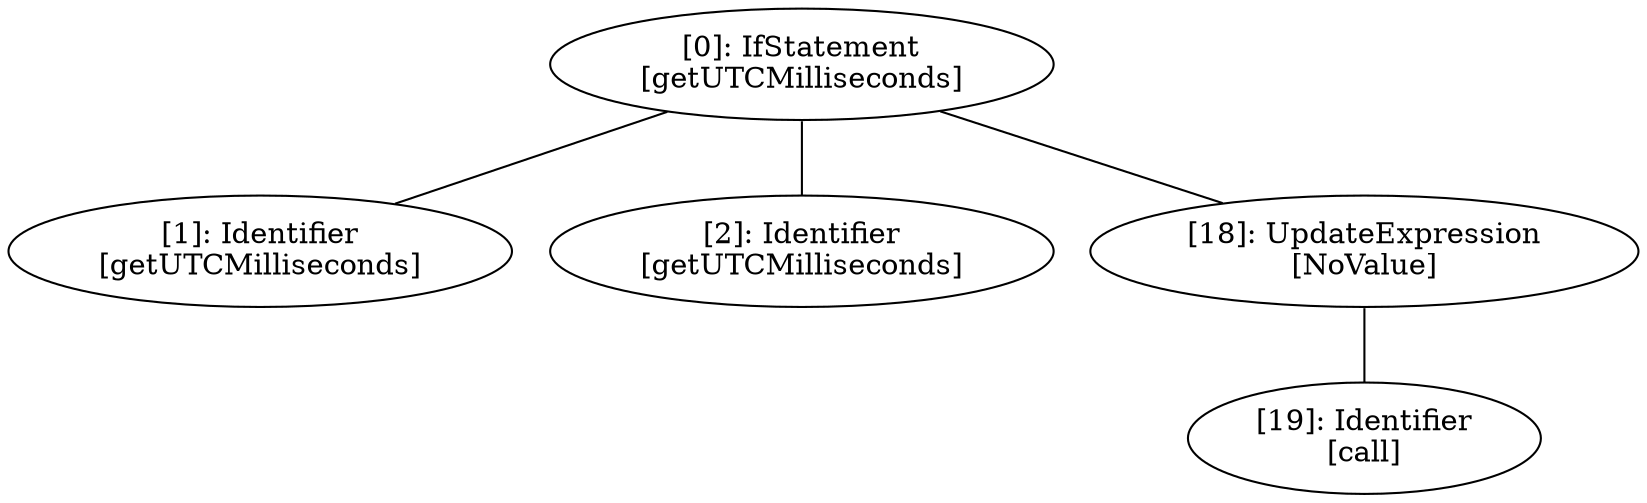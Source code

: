 // Result
graph {
	0 [label="[0]: IfStatement
[getUTCMilliseconds]"]
	1 [label="[1]: Identifier
[getUTCMilliseconds]"]
	2 [label="[2]: Identifier
[getUTCMilliseconds]"]
	18 [label="[18]: UpdateExpression
[NoValue]"]
	19 [label="[19]: Identifier
[call]"]
	0 -- 1
	0 -- 2
	0 -- 18
	18 -- 19
}
